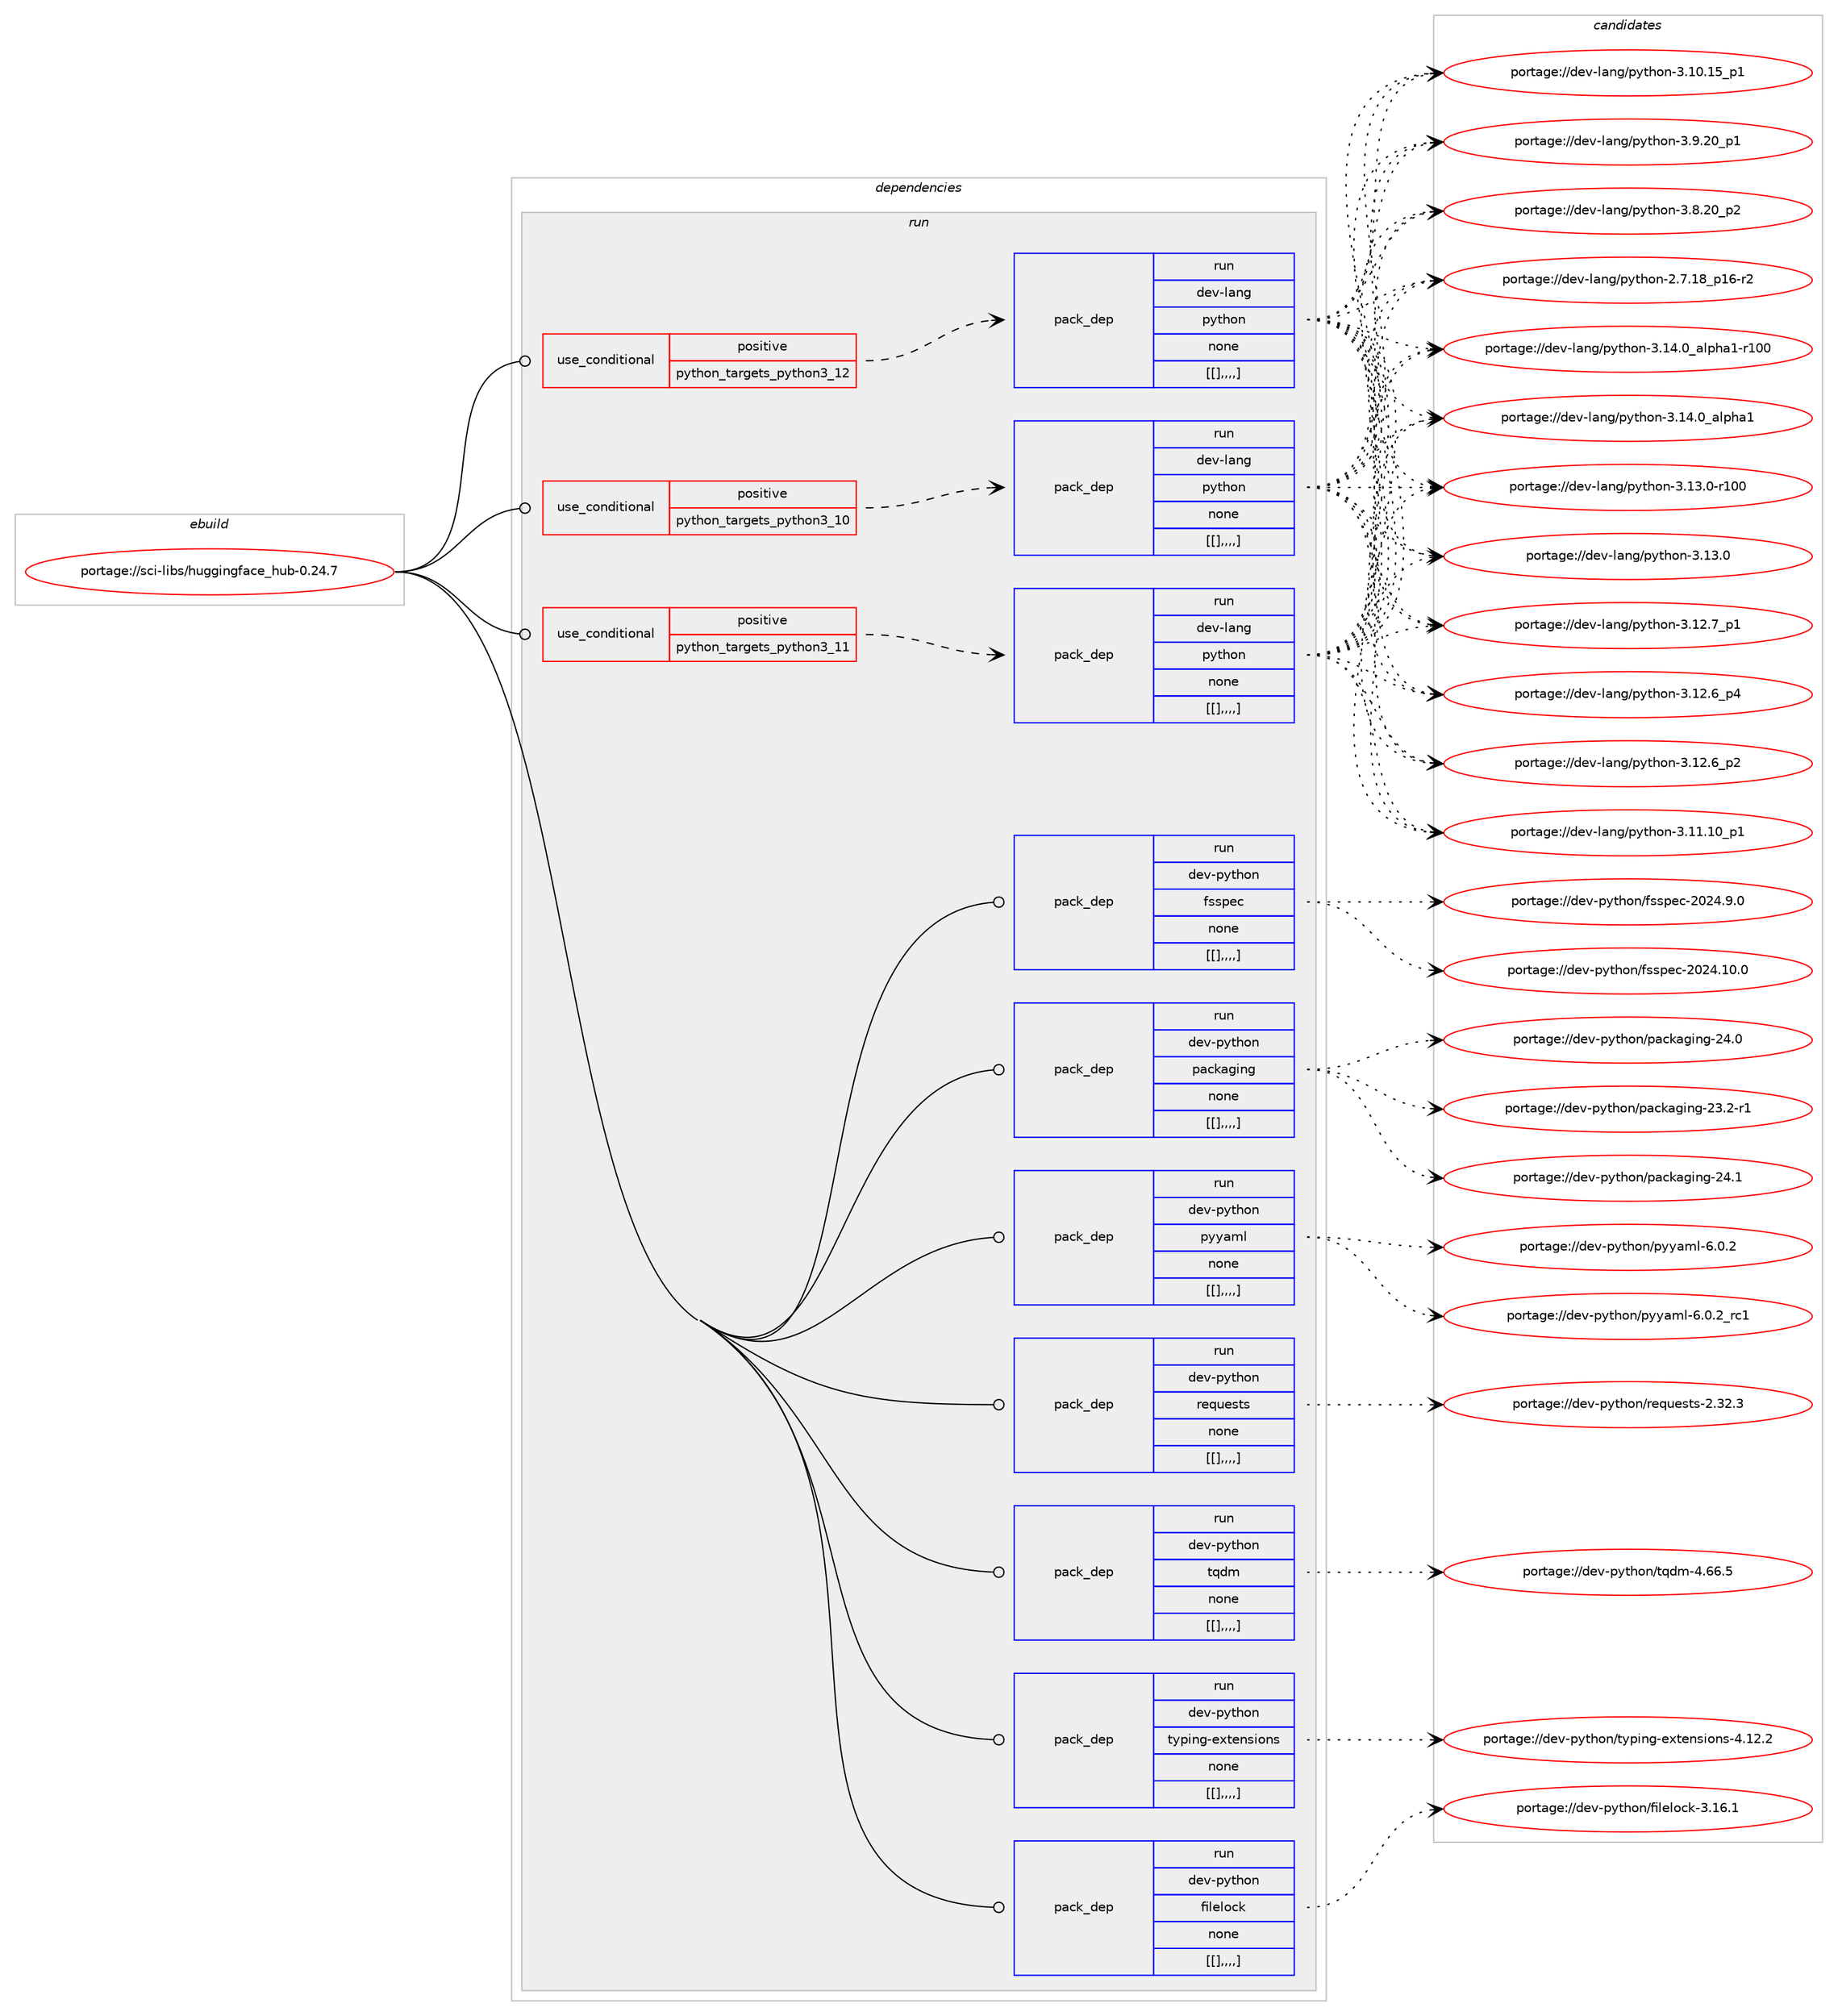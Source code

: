 digraph prolog {

# *************
# Graph options
# *************

newrank=true;
concentrate=true;
compound=true;
graph [rankdir=LR,fontname=Helvetica,fontsize=10,ranksep=1.5];#, ranksep=2.5, nodesep=0.2];
edge  [arrowhead=vee];
node  [fontname=Helvetica,fontsize=10];

# **********
# The ebuild
# **********

subgraph cluster_leftcol {
color=gray;
label=<<i>ebuild</i>>;
id [label="portage://sci-libs/huggingface_hub-0.24.7", color=red, width=4, href="../sci-libs/huggingface_hub-0.24.7.svg"];
}

# ****************
# The dependencies
# ****************

subgraph cluster_midcol {
color=gray;
label=<<i>dependencies</i>>;
subgraph cluster_compile {
fillcolor="#eeeeee";
style=filled;
label=<<i>compile</i>>;
}
subgraph cluster_compileandrun {
fillcolor="#eeeeee";
style=filled;
label=<<i>compile and run</i>>;
}
subgraph cluster_run {
fillcolor="#eeeeee";
style=filled;
label=<<i>run</i>>;
subgraph cond112294 {
dependency423662 [label=<<TABLE BORDER="0" CELLBORDER="1" CELLSPACING="0" CELLPADDING="4"><TR><TD ROWSPAN="3" CELLPADDING="10">use_conditional</TD></TR><TR><TD>positive</TD></TR><TR><TD>python_targets_python3_10</TD></TR></TABLE>>, shape=none, color=red];
subgraph pack308269 {
dependency423737 [label=<<TABLE BORDER="0" CELLBORDER="1" CELLSPACING="0" CELLPADDING="4" WIDTH="220"><TR><TD ROWSPAN="6" CELLPADDING="30">pack_dep</TD></TR><TR><TD WIDTH="110">run</TD></TR><TR><TD>dev-lang</TD></TR><TR><TD>python</TD></TR><TR><TD>none</TD></TR><TR><TD>[[],,,,]</TD></TR></TABLE>>, shape=none, color=blue];
}
dependency423662:e -> dependency423737:w [weight=20,style="dashed",arrowhead="vee"];
}
id:e -> dependency423662:w [weight=20,style="solid",arrowhead="odot"];
subgraph cond112336 {
dependency423763 [label=<<TABLE BORDER="0" CELLBORDER="1" CELLSPACING="0" CELLPADDING="4"><TR><TD ROWSPAN="3" CELLPADDING="10">use_conditional</TD></TR><TR><TD>positive</TD></TR><TR><TD>python_targets_python3_11</TD></TR></TABLE>>, shape=none, color=red];
subgraph pack308307 {
dependency423766 [label=<<TABLE BORDER="0" CELLBORDER="1" CELLSPACING="0" CELLPADDING="4" WIDTH="220"><TR><TD ROWSPAN="6" CELLPADDING="30">pack_dep</TD></TR><TR><TD WIDTH="110">run</TD></TR><TR><TD>dev-lang</TD></TR><TR><TD>python</TD></TR><TR><TD>none</TD></TR><TR><TD>[[],,,,]</TD></TR></TABLE>>, shape=none, color=blue];
}
dependency423763:e -> dependency423766:w [weight=20,style="dashed",arrowhead="vee"];
}
id:e -> dependency423763:w [weight=20,style="solid",arrowhead="odot"];
subgraph cond112353 {
dependency423795 [label=<<TABLE BORDER="0" CELLBORDER="1" CELLSPACING="0" CELLPADDING="4"><TR><TD ROWSPAN="3" CELLPADDING="10">use_conditional</TD></TR><TR><TD>positive</TD></TR><TR><TD>python_targets_python3_12</TD></TR></TABLE>>, shape=none, color=red];
subgraph pack308325 {
dependency423817 [label=<<TABLE BORDER="0" CELLBORDER="1" CELLSPACING="0" CELLPADDING="4" WIDTH="220"><TR><TD ROWSPAN="6" CELLPADDING="30">pack_dep</TD></TR><TR><TD WIDTH="110">run</TD></TR><TR><TD>dev-lang</TD></TR><TR><TD>python</TD></TR><TR><TD>none</TD></TR><TR><TD>[[],,,,]</TD></TR></TABLE>>, shape=none, color=blue];
}
dependency423795:e -> dependency423817:w [weight=20,style="dashed",arrowhead="vee"];
}
id:e -> dependency423795:w [weight=20,style="solid",arrowhead="odot"];
subgraph pack308362 {
dependency423840 [label=<<TABLE BORDER="0" CELLBORDER="1" CELLSPACING="0" CELLPADDING="4" WIDTH="220"><TR><TD ROWSPAN="6" CELLPADDING="30">pack_dep</TD></TR><TR><TD WIDTH="110">run</TD></TR><TR><TD>dev-python</TD></TR><TR><TD>filelock</TD></TR><TR><TD>none</TD></TR><TR><TD>[[],,,,]</TD></TR></TABLE>>, shape=none, color=blue];
}
id:e -> dependency423840:w [weight=20,style="solid",arrowhead="odot"];
subgraph pack308364 {
dependency423929 [label=<<TABLE BORDER="0" CELLBORDER="1" CELLSPACING="0" CELLPADDING="4" WIDTH="220"><TR><TD ROWSPAN="6" CELLPADDING="30">pack_dep</TD></TR><TR><TD WIDTH="110">run</TD></TR><TR><TD>dev-python</TD></TR><TR><TD>fsspec</TD></TR><TR><TD>none</TD></TR><TR><TD>[[],,,,]</TD></TR></TABLE>>, shape=none, color=blue];
}
id:e -> dependency423929:w [weight=20,style="solid",arrowhead="odot"];
subgraph pack308431 {
dependency423956 [label=<<TABLE BORDER="0" CELLBORDER="1" CELLSPACING="0" CELLPADDING="4" WIDTH="220"><TR><TD ROWSPAN="6" CELLPADDING="30">pack_dep</TD></TR><TR><TD WIDTH="110">run</TD></TR><TR><TD>dev-python</TD></TR><TR><TD>packaging</TD></TR><TR><TD>none</TD></TR><TR><TD>[[],,,,]</TD></TR></TABLE>>, shape=none, color=blue];
}
id:e -> dependency423956:w [weight=20,style="solid",arrowhead="odot"];
subgraph pack308445 {
dependency423961 [label=<<TABLE BORDER="0" CELLBORDER="1" CELLSPACING="0" CELLPADDING="4" WIDTH="220"><TR><TD ROWSPAN="6" CELLPADDING="30">pack_dep</TD></TR><TR><TD WIDTH="110">run</TD></TR><TR><TD>dev-python</TD></TR><TR><TD>pyyaml</TD></TR><TR><TD>none</TD></TR><TR><TD>[[],,,,]</TD></TR></TABLE>>, shape=none, color=blue];
}
id:e -> dependency423961:w [weight=20,style="solid",arrowhead="odot"];
subgraph pack308471 {
dependency424078 [label=<<TABLE BORDER="0" CELLBORDER="1" CELLSPACING="0" CELLPADDING="4" WIDTH="220"><TR><TD ROWSPAN="6" CELLPADDING="30">pack_dep</TD></TR><TR><TD WIDTH="110">run</TD></TR><TR><TD>dev-python</TD></TR><TR><TD>requests</TD></TR><TR><TD>none</TD></TR><TR><TD>[[],,,,]</TD></TR></TABLE>>, shape=none, color=blue];
}
id:e -> dependency424078:w [weight=20,style="solid",arrowhead="odot"];
subgraph pack308604 {
dependency424204 [label=<<TABLE BORDER="0" CELLBORDER="1" CELLSPACING="0" CELLPADDING="4" WIDTH="220"><TR><TD ROWSPAN="6" CELLPADDING="30">pack_dep</TD></TR><TR><TD WIDTH="110">run</TD></TR><TR><TD>dev-python</TD></TR><TR><TD>tqdm</TD></TR><TR><TD>none</TD></TR><TR><TD>[[],,,,]</TD></TR></TABLE>>, shape=none, color=blue];
}
id:e -> dependency424204:w [weight=20,style="solid",arrowhead="odot"];
subgraph pack308621 {
dependency424210 [label=<<TABLE BORDER="0" CELLBORDER="1" CELLSPACING="0" CELLPADDING="4" WIDTH="220"><TR><TD ROWSPAN="6" CELLPADDING="30">pack_dep</TD></TR><TR><TD WIDTH="110">run</TD></TR><TR><TD>dev-python</TD></TR><TR><TD>typing-extensions</TD></TR><TR><TD>none</TD></TR><TR><TD>[[],,,,]</TD></TR></TABLE>>, shape=none, color=blue];
}
id:e -> dependency424210:w [weight=20,style="solid",arrowhead="odot"];
}
}

# **************
# The candidates
# **************

subgraph cluster_choices {
rank=same;
color=gray;
label=<<i>candidates</i>>;

subgraph choice307438 {
color=black;
nodesep=1;
choice100101118451089711010347112121116104111110455146495246489597108112104974945114494848 [label="portage://dev-lang/python-3.14.0_alpha1-r100", color=red, width=4,href="../dev-lang/python-3.14.0_alpha1-r100.svg"];
choice1001011184510897110103471121211161041111104551464952464895971081121049749 [label="portage://dev-lang/python-3.14.0_alpha1", color=red, width=4,href="../dev-lang/python-3.14.0_alpha1.svg"];
choice1001011184510897110103471121211161041111104551464951464845114494848 [label="portage://dev-lang/python-3.13.0-r100", color=red, width=4,href="../dev-lang/python-3.13.0-r100.svg"];
choice10010111845108971101034711212111610411111045514649514648 [label="portage://dev-lang/python-3.13.0", color=red, width=4,href="../dev-lang/python-3.13.0.svg"];
choice100101118451089711010347112121116104111110455146495046559511249 [label="portage://dev-lang/python-3.12.7_p1", color=red, width=4,href="../dev-lang/python-3.12.7_p1.svg"];
choice100101118451089711010347112121116104111110455146495046549511252 [label="portage://dev-lang/python-3.12.6_p4", color=red, width=4,href="../dev-lang/python-3.12.6_p4.svg"];
choice100101118451089711010347112121116104111110455146495046549511250 [label="portage://dev-lang/python-3.12.6_p2", color=red, width=4,href="../dev-lang/python-3.12.6_p2.svg"];
choice10010111845108971101034711212111610411111045514649494649489511249 [label="portage://dev-lang/python-3.11.10_p1", color=red, width=4,href="../dev-lang/python-3.11.10_p1.svg"];
choice10010111845108971101034711212111610411111045514649484649539511249 [label="portage://dev-lang/python-3.10.15_p1", color=red, width=4,href="../dev-lang/python-3.10.15_p1.svg"];
choice100101118451089711010347112121116104111110455146574650489511249 [label="portage://dev-lang/python-3.9.20_p1", color=red, width=4,href="../dev-lang/python-3.9.20_p1.svg"];
choice100101118451089711010347112121116104111110455146564650489511250 [label="portage://dev-lang/python-3.8.20_p2", color=red, width=4,href="../dev-lang/python-3.8.20_p2.svg"];
choice100101118451089711010347112121116104111110455046554649569511249544511450 [label="portage://dev-lang/python-2.7.18_p16-r2", color=red, width=4,href="../dev-lang/python-2.7.18_p16-r2.svg"];
dependency423737:e -> choice100101118451089711010347112121116104111110455146495246489597108112104974945114494848:w [style=dotted,weight="100"];
dependency423737:e -> choice1001011184510897110103471121211161041111104551464952464895971081121049749:w [style=dotted,weight="100"];
dependency423737:e -> choice1001011184510897110103471121211161041111104551464951464845114494848:w [style=dotted,weight="100"];
dependency423737:e -> choice10010111845108971101034711212111610411111045514649514648:w [style=dotted,weight="100"];
dependency423737:e -> choice100101118451089711010347112121116104111110455146495046559511249:w [style=dotted,weight="100"];
dependency423737:e -> choice100101118451089711010347112121116104111110455146495046549511252:w [style=dotted,weight="100"];
dependency423737:e -> choice100101118451089711010347112121116104111110455146495046549511250:w [style=dotted,weight="100"];
dependency423737:e -> choice10010111845108971101034711212111610411111045514649494649489511249:w [style=dotted,weight="100"];
dependency423737:e -> choice10010111845108971101034711212111610411111045514649484649539511249:w [style=dotted,weight="100"];
dependency423737:e -> choice100101118451089711010347112121116104111110455146574650489511249:w [style=dotted,weight="100"];
dependency423737:e -> choice100101118451089711010347112121116104111110455146564650489511250:w [style=dotted,weight="100"];
dependency423737:e -> choice100101118451089711010347112121116104111110455046554649569511249544511450:w [style=dotted,weight="100"];
}
subgraph choice307456 {
color=black;
nodesep=1;
choice100101118451089711010347112121116104111110455146495246489597108112104974945114494848 [label="portage://dev-lang/python-3.14.0_alpha1-r100", color=red, width=4,href="../dev-lang/python-3.14.0_alpha1-r100.svg"];
choice1001011184510897110103471121211161041111104551464952464895971081121049749 [label="portage://dev-lang/python-3.14.0_alpha1", color=red, width=4,href="../dev-lang/python-3.14.0_alpha1.svg"];
choice1001011184510897110103471121211161041111104551464951464845114494848 [label="portage://dev-lang/python-3.13.0-r100", color=red, width=4,href="../dev-lang/python-3.13.0-r100.svg"];
choice10010111845108971101034711212111610411111045514649514648 [label="portage://dev-lang/python-3.13.0", color=red, width=4,href="../dev-lang/python-3.13.0.svg"];
choice100101118451089711010347112121116104111110455146495046559511249 [label="portage://dev-lang/python-3.12.7_p1", color=red, width=4,href="../dev-lang/python-3.12.7_p1.svg"];
choice100101118451089711010347112121116104111110455146495046549511252 [label="portage://dev-lang/python-3.12.6_p4", color=red, width=4,href="../dev-lang/python-3.12.6_p4.svg"];
choice100101118451089711010347112121116104111110455146495046549511250 [label="portage://dev-lang/python-3.12.6_p2", color=red, width=4,href="../dev-lang/python-3.12.6_p2.svg"];
choice10010111845108971101034711212111610411111045514649494649489511249 [label="portage://dev-lang/python-3.11.10_p1", color=red, width=4,href="../dev-lang/python-3.11.10_p1.svg"];
choice10010111845108971101034711212111610411111045514649484649539511249 [label="portage://dev-lang/python-3.10.15_p1", color=red, width=4,href="../dev-lang/python-3.10.15_p1.svg"];
choice100101118451089711010347112121116104111110455146574650489511249 [label="portage://dev-lang/python-3.9.20_p1", color=red, width=4,href="../dev-lang/python-3.9.20_p1.svg"];
choice100101118451089711010347112121116104111110455146564650489511250 [label="portage://dev-lang/python-3.8.20_p2", color=red, width=4,href="../dev-lang/python-3.8.20_p2.svg"];
choice100101118451089711010347112121116104111110455046554649569511249544511450 [label="portage://dev-lang/python-2.7.18_p16-r2", color=red, width=4,href="../dev-lang/python-2.7.18_p16-r2.svg"];
dependency423766:e -> choice100101118451089711010347112121116104111110455146495246489597108112104974945114494848:w [style=dotted,weight="100"];
dependency423766:e -> choice1001011184510897110103471121211161041111104551464952464895971081121049749:w [style=dotted,weight="100"];
dependency423766:e -> choice1001011184510897110103471121211161041111104551464951464845114494848:w [style=dotted,weight="100"];
dependency423766:e -> choice10010111845108971101034711212111610411111045514649514648:w [style=dotted,weight="100"];
dependency423766:e -> choice100101118451089711010347112121116104111110455146495046559511249:w [style=dotted,weight="100"];
dependency423766:e -> choice100101118451089711010347112121116104111110455146495046549511252:w [style=dotted,weight="100"];
dependency423766:e -> choice100101118451089711010347112121116104111110455146495046549511250:w [style=dotted,weight="100"];
dependency423766:e -> choice10010111845108971101034711212111610411111045514649494649489511249:w [style=dotted,weight="100"];
dependency423766:e -> choice10010111845108971101034711212111610411111045514649484649539511249:w [style=dotted,weight="100"];
dependency423766:e -> choice100101118451089711010347112121116104111110455146574650489511249:w [style=dotted,weight="100"];
dependency423766:e -> choice100101118451089711010347112121116104111110455146564650489511250:w [style=dotted,weight="100"];
dependency423766:e -> choice100101118451089711010347112121116104111110455046554649569511249544511450:w [style=dotted,weight="100"];
}
subgraph choice307466 {
color=black;
nodesep=1;
choice100101118451089711010347112121116104111110455146495246489597108112104974945114494848 [label="portage://dev-lang/python-3.14.0_alpha1-r100", color=red, width=4,href="../dev-lang/python-3.14.0_alpha1-r100.svg"];
choice1001011184510897110103471121211161041111104551464952464895971081121049749 [label="portage://dev-lang/python-3.14.0_alpha1", color=red, width=4,href="../dev-lang/python-3.14.0_alpha1.svg"];
choice1001011184510897110103471121211161041111104551464951464845114494848 [label="portage://dev-lang/python-3.13.0-r100", color=red, width=4,href="../dev-lang/python-3.13.0-r100.svg"];
choice10010111845108971101034711212111610411111045514649514648 [label="portage://dev-lang/python-3.13.0", color=red, width=4,href="../dev-lang/python-3.13.0.svg"];
choice100101118451089711010347112121116104111110455146495046559511249 [label="portage://dev-lang/python-3.12.7_p1", color=red, width=4,href="../dev-lang/python-3.12.7_p1.svg"];
choice100101118451089711010347112121116104111110455146495046549511252 [label="portage://dev-lang/python-3.12.6_p4", color=red, width=4,href="../dev-lang/python-3.12.6_p4.svg"];
choice100101118451089711010347112121116104111110455146495046549511250 [label="portage://dev-lang/python-3.12.6_p2", color=red, width=4,href="../dev-lang/python-3.12.6_p2.svg"];
choice10010111845108971101034711212111610411111045514649494649489511249 [label="portage://dev-lang/python-3.11.10_p1", color=red, width=4,href="../dev-lang/python-3.11.10_p1.svg"];
choice10010111845108971101034711212111610411111045514649484649539511249 [label="portage://dev-lang/python-3.10.15_p1", color=red, width=4,href="../dev-lang/python-3.10.15_p1.svg"];
choice100101118451089711010347112121116104111110455146574650489511249 [label="portage://dev-lang/python-3.9.20_p1", color=red, width=4,href="../dev-lang/python-3.9.20_p1.svg"];
choice100101118451089711010347112121116104111110455146564650489511250 [label="portage://dev-lang/python-3.8.20_p2", color=red, width=4,href="../dev-lang/python-3.8.20_p2.svg"];
choice100101118451089711010347112121116104111110455046554649569511249544511450 [label="portage://dev-lang/python-2.7.18_p16-r2", color=red, width=4,href="../dev-lang/python-2.7.18_p16-r2.svg"];
dependency423817:e -> choice100101118451089711010347112121116104111110455146495246489597108112104974945114494848:w [style=dotted,weight="100"];
dependency423817:e -> choice1001011184510897110103471121211161041111104551464952464895971081121049749:w [style=dotted,weight="100"];
dependency423817:e -> choice1001011184510897110103471121211161041111104551464951464845114494848:w [style=dotted,weight="100"];
dependency423817:e -> choice10010111845108971101034711212111610411111045514649514648:w [style=dotted,weight="100"];
dependency423817:e -> choice100101118451089711010347112121116104111110455146495046559511249:w [style=dotted,weight="100"];
dependency423817:e -> choice100101118451089711010347112121116104111110455146495046549511252:w [style=dotted,weight="100"];
dependency423817:e -> choice100101118451089711010347112121116104111110455146495046549511250:w [style=dotted,weight="100"];
dependency423817:e -> choice10010111845108971101034711212111610411111045514649494649489511249:w [style=dotted,weight="100"];
dependency423817:e -> choice10010111845108971101034711212111610411111045514649484649539511249:w [style=dotted,weight="100"];
dependency423817:e -> choice100101118451089711010347112121116104111110455146574650489511249:w [style=dotted,weight="100"];
dependency423817:e -> choice100101118451089711010347112121116104111110455146564650489511250:w [style=dotted,weight="100"];
dependency423817:e -> choice100101118451089711010347112121116104111110455046554649569511249544511450:w [style=dotted,weight="100"];
}
subgraph choice307469 {
color=black;
nodesep=1;
choice10010111845112121116104111110471021051081011081119910745514649544649 [label="portage://dev-python/filelock-3.16.1", color=red, width=4,href="../dev-python/filelock-3.16.1.svg"];
dependency423840:e -> choice10010111845112121116104111110471021051081011081119910745514649544649:w [style=dotted,weight="100"];
}
subgraph choice307485 {
color=black;
nodesep=1;
choice10010111845112121116104111110471021151151121019945504850524649484648 [label="portage://dev-python/fsspec-2024.10.0", color=red, width=4,href="../dev-python/fsspec-2024.10.0.svg"];
choice100101118451121211161041111104710211511511210199455048505246574648 [label="portage://dev-python/fsspec-2024.9.0", color=red, width=4,href="../dev-python/fsspec-2024.9.0.svg"];
dependency423929:e -> choice10010111845112121116104111110471021151151121019945504850524649484648:w [style=dotted,weight="100"];
dependency423929:e -> choice100101118451121211161041111104710211511511210199455048505246574648:w [style=dotted,weight="100"];
}
subgraph choice307499 {
color=black;
nodesep=1;
choice10010111845112121116104111110471129799107971031051101034550524649 [label="portage://dev-python/packaging-24.1", color=red, width=4,href="../dev-python/packaging-24.1.svg"];
choice10010111845112121116104111110471129799107971031051101034550524648 [label="portage://dev-python/packaging-24.0", color=red, width=4,href="../dev-python/packaging-24.0.svg"];
choice100101118451121211161041111104711297991079710310511010345505146504511449 [label="portage://dev-python/packaging-23.2-r1", color=red, width=4,href="../dev-python/packaging-23.2-r1.svg"];
dependency423956:e -> choice10010111845112121116104111110471129799107971031051101034550524649:w [style=dotted,weight="100"];
dependency423956:e -> choice10010111845112121116104111110471129799107971031051101034550524648:w [style=dotted,weight="100"];
dependency423956:e -> choice100101118451121211161041111104711297991079710310511010345505146504511449:w [style=dotted,weight="100"];
}
subgraph choice307501 {
color=black;
nodesep=1;
choice100101118451121211161041111104711212112197109108455446484650951149949 [label="portage://dev-python/pyyaml-6.0.2_rc1", color=red, width=4,href="../dev-python/pyyaml-6.0.2_rc1.svg"];
choice100101118451121211161041111104711212112197109108455446484650 [label="portage://dev-python/pyyaml-6.0.2", color=red, width=4,href="../dev-python/pyyaml-6.0.2.svg"];
dependency423961:e -> choice100101118451121211161041111104711212112197109108455446484650951149949:w [style=dotted,weight="100"];
dependency423961:e -> choice100101118451121211161041111104711212112197109108455446484650:w [style=dotted,weight="100"];
}
subgraph choice307515 {
color=black;
nodesep=1;
choice100101118451121211161041111104711410111311710111511611545504651504651 [label="portage://dev-python/requests-2.32.3", color=red, width=4,href="../dev-python/requests-2.32.3.svg"];
dependency424078:e -> choice100101118451121211161041111104711410111311710111511611545504651504651:w [style=dotted,weight="100"];
}
subgraph choice307526 {
color=black;
nodesep=1;
choice100101118451121211161041111104711611310010945524654544653 [label="portage://dev-python/tqdm-4.66.5", color=red, width=4,href="../dev-python/tqdm-4.66.5.svg"];
dependency424204:e -> choice100101118451121211161041111104711611310010945524654544653:w [style=dotted,weight="100"];
}
subgraph choice307545 {
color=black;
nodesep=1;
choice10010111845112121116104111110471161211121051101034510112011610111011510511111011545524649504650 [label="portage://dev-python/typing-extensions-4.12.2", color=red, width=4,href="../dev-python/typing-extensions-4.12.2.svg"];
dependency424210:e -> choice10010111845112121116104111110471161211121051101034510112011610111011510511111011545524649504650:w [style=dotted,weight="100"];
}
}

}
